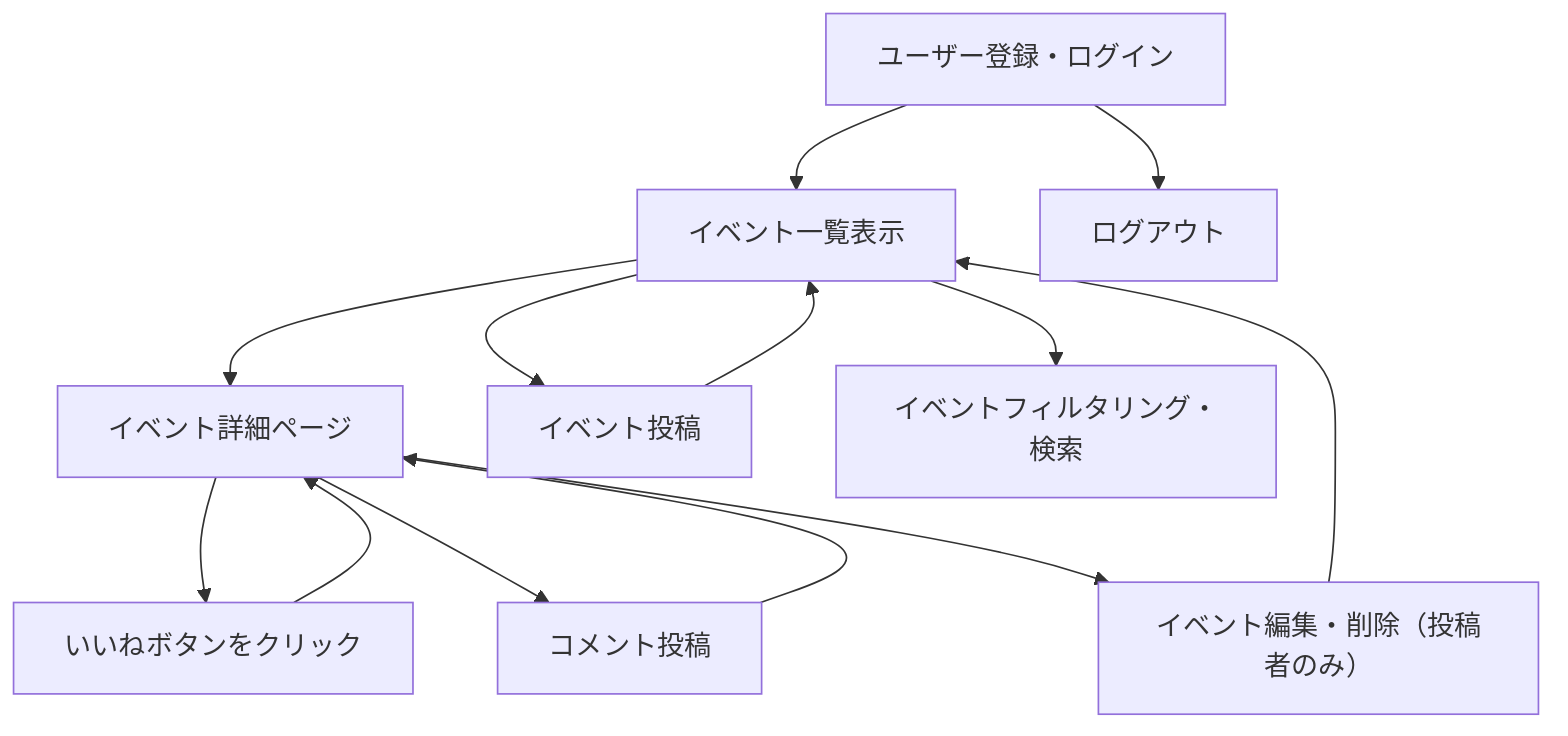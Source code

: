 graph TD
    A[ユーザー登録・ログイン] --> B[イベント一覧表示]
    B --> C[イベント詳細ページ]
    B --> D[イベント投稿]
    D --> B
    C --> E[いいねボタンをクリック]
    C --> F[コメント投稿]
    E --> C
    F --> C
    C --> G[イベント編集・削除（投稿者のみ）]
    G --> B
    B --> H[イベントフィルタリング・検索]
    A --> I[ログアウト]